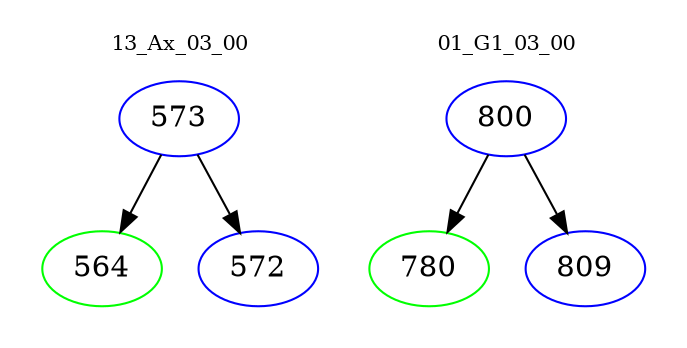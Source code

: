 digraph{
subgraph cluster_0 {
color = white
label = "13_Ax_03_00";
fontsize=10;
T0_573 [label="573", color="blue"]
T0_573 -> T0_564 [color="black"]
T0_564 [label="564", color="green"]
T0_573 -> T0_572 [color="black"]
T0_572 [label="572", color="blue"]
}
subgraph cluster_1 {
color = white
label = "01_G1_03_00";
fontsize=10;
T1_800 [label="800", color="blue"]
T1_800 -> T1_780 [color="black"]
T1_780 [label="780", color="green"]
T1_800 -> T1_809 [color="black"]
T1_809 [label="809", color="blue"]
}
}
